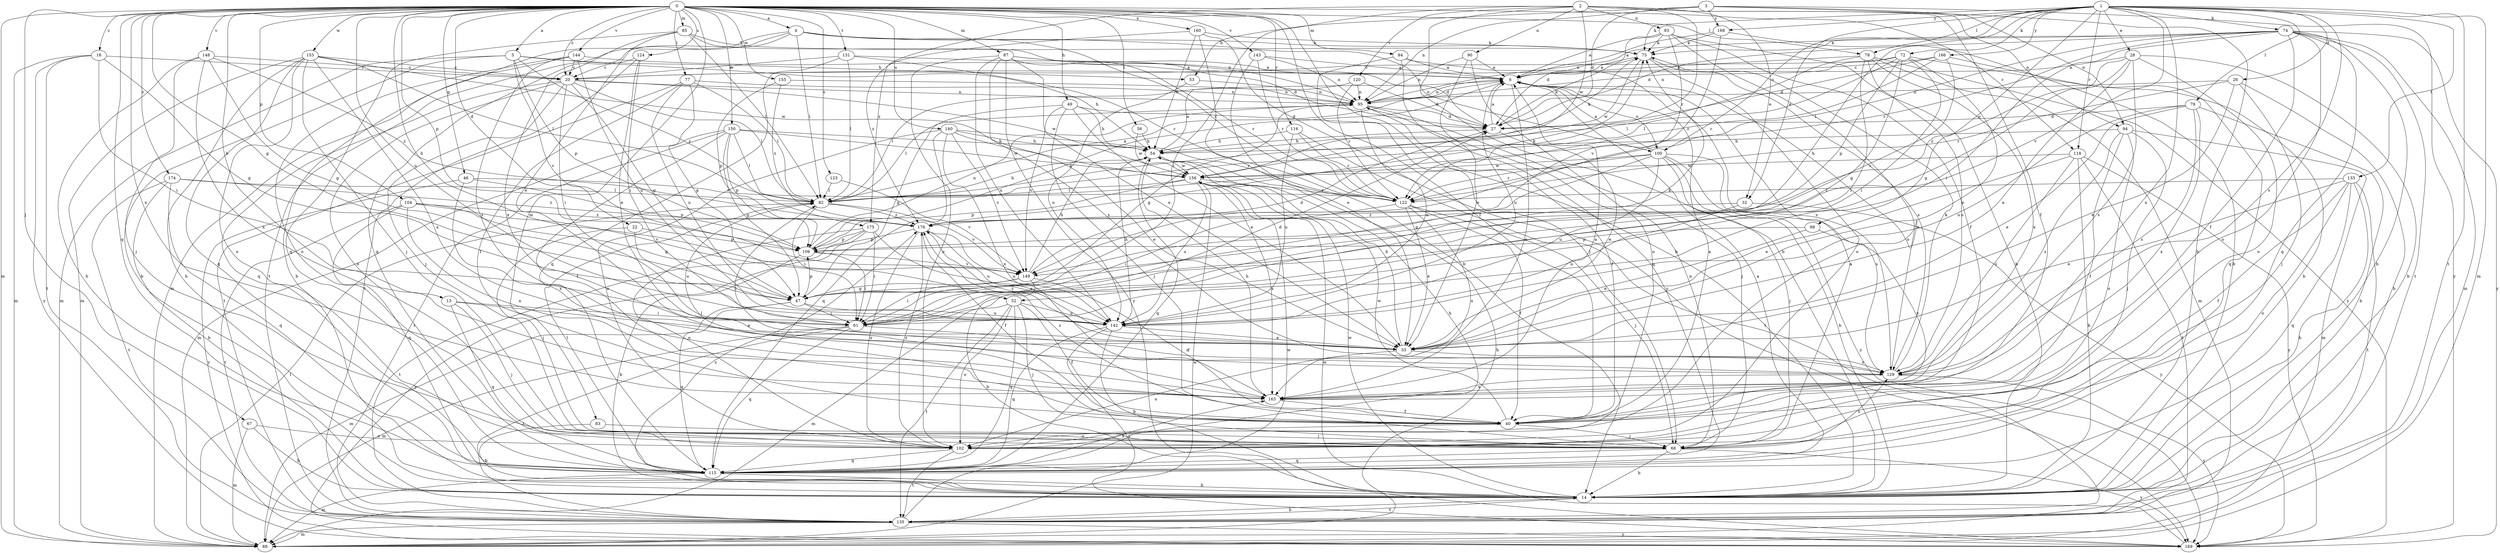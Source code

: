 strict digraph  {
0;
1;
2;
3;
4;
5;
6;
13;
14;
18;
20;
22;
26;
27;
28;
32;
33;
40;
46;
47;
49;
52;
53;
54;
56;
61;
67;
68;
72;
74;
75;
77;
78;
79;
82;
83;
84;
85;
87;
88;
90;
93;
94;
95;
98;
100;
102;
104;
109;
115;
116;
118;
120;
122;
123;
124;
129;
131;
133;
135;
140;
142;
143;
144;
148;
149;
150;
153;
155;
156;
160;
163;
166;
168;
169;
174;
175;
176;
0 -> 4  [label=a];
0 -> 5  [label=a];
0 -> 13  [label=b];
0 -> 14  [label=b];
0 -> 18  [label=c];
0 -> 20  [label=c];
0 -> 22  [label=d];
0 -> 40  [label=f];
0 -> 46  [label=g];
0 -> 47  [label=g];
0 -> 49  [label=h];
0 -> 52  [label=h];
0 -> 56  [label=i];
0 -> 67  [label=j];
0 -> 77  [label=l];
0 -> 78  [label=l];
0 -> 83  [label=m];
0 -> 84  [label=m];
0 -> 85  [label=m];
0 -> 87  [label=m];
0 -> 88  [label=m];
0 -> 104  [label=p];
0 -> 109  [label=p];
0 -> 115  [label=q];
0 -> 116  [label=r];
0 -> 118  [label=r];
0 -> 123  [label=s];
0 -> 124  [label=s];
0 -> 131  [label=t];
0 -> 140  [label=u];
0 -> 142  [label=u];
0 -> 143  [label=v];
0 -> 144  [label=v];
0 -> 148  [label=v];
0 -> 150  [label=w];
0 -> 153  [label=w];
0 -> 155  [label=w];
0 -> 160  [label=x];
0 -> 163  [label=x];
0 -> 174  [label=z];
1 -> 26  [label=d];
1 -> 28  [label=e];
1 -> 32  [label=e];
1 -> 52  [label=h];
1 -> 72  [label=k];
1 -> 74  [label=k];
1 -> 75  [label=k];
1 -> 78  [label=l];
1 -> 79  [label=l];
1 -> 88  [label=m];
1 -> 98  [label=o];
1 -> 100  [label=o];
1 -> 118  [label=r];
1 -> 129  [label=s];
1 -> 133  [label=t];
1 -> 135  [label=t];
1 -> 149  [label=v];
1 -> 163  [label=x];
1 -> 166  [label=y];
1 -> 168  [label=y];
2 -> 14  [label=b];
2 -> 32  [label=e];
2 -> 40  [label=f];
2 -> 61  [label=i];
2 -> 90  [label=n];
2 -> 93  [label=n];
2 -> 94  [label=n];
2 -> 120  [label=r];
2 -> 122  [label=r];
2 -> 156  [label=w];
2 -> 175  [label=z];
3 -> 14  [label=b];
3 -> 27  [label=d];
3 -> 53  [label=h];
3 -> 94  [label=n];
3 -> 95  [label=n];
3 -> 168  [label=y];
3 -> 169  [label=y];
4 -> 75  [label=k];
4 -> 82  [label=l];
4 -> 88  [label=m];
4 -> 100  [label=o];
4 -> 115  [label=q];
4 -> 122  [label=r];
4 -> 135  [label=t];
5 -> 14  [label=b];
5 -> 53  [label=h];
5 -> 54  [label=h];
5 -> 88  [label=m];
5 -> 109  [label=p];
5 -> 149  [label=v];
5 -> 175  [label=z];
6 -> 95  [label=n];
6 -> 100  [label=o];
6 -> 142  [label=u];
6 -> 163  [label=x];
13 -> 33  [label=e];
13 -> 61  [label=i];
13 -> 68  [label=j];
13 -> 115  [label=q];
14 -> 135  [label=t];
14 -> 156  [label=w];
14 -> 176  [label=z];
18 -> 20  [label=c];
18 -> 47  [label=g];
18 -> 61  [label=i];
18 -> 88  [label=m];
18 -> 135  [label=t];
18 -> 169  [label=y];
20 -> 47  [label=g];
20 -> 61  [label=i];
20 -> 68  [label=j];
20 -> 82  [label=l];
20 -> 95  [label=n];
20 -> 102  [label=o];
20 -> 115  [label=q];
20 -> 156  [label=w];
22 -> 68  [label=j];
22 -> 109  [label=p];
22 -> 142  [label=u];
26 -> 14  [label=b];
26 -> 33  [label=e];
26 -> 68  [label=j];
26 -> 95  [label=n];
26 -> 122  [label=r];
27 -> 6  [label=a];
27 -> 33  [label=e];
27 -> 54  [label=h];
27 -> 75  [label=k];
28 -> 6  [label=a];
28 -> 14  [label=b];
28 -> 33  [label=e];
28 -> 47  [label=g];
28 -> 102  [label=o];
28 -> 129  [label=s];
28 -> 176  [label=z];
32 -> 142  [label=u];
32 -> 169  [label=y];
32 -> 176  [label=z];
33 -> 54  [label=h];
33 -> 102  [label=o];
33 -> 129  [label=s];
33 -> 176  [label=z];
40 -> 6  [label=a];
40 -> 68  [label=j];
40 -> 82  [label=l];
40 -> 102  [label=o];
40 -> 156  [label=w];
40 -> 176  [label=z];
46 -> 109  [label=p];
46 -> 122  [label=r];
46 -> 163  [label=x];
46 -> 169  [label=y];
47 -> 61  [label=i];
47 -> 88  [label=m];
47 -> 109  [label=p];
47 -> 115  [label=q];
47 -> 142  [label=u];
49 -> 27  [label=d];
49 -> 33  [label=e];
49 -> 47  [label=g];
49 -> 54  [label=h];
49 -> 68  [label=j];
49 -> 149  [label=v];
52 -> 40  [label=f];
52 -> 68  [label=j];
52 -> 88  [label=m];
52 -> 102  [label=o];
52 -> 115  [label=q];
52 -> 135  [label=t];
52 -> 142  [label=u];
53 -> 95  [label=n];
53 -> 142  [label=u];
54 -> 6  [label=a];
54 -> 75  [label=k];
54 -> 115  [label=q];
54 -> 156  [label=w];
56 -> 54  [label=h];
56 -> 156  [label=w];
61 -> 27  [label=d];
61 -> 75  [label=k];
61 -> 88  [label=m];
61 -> 115  [label=q];
61 -> 129  [label=s];
61 -> 135  [label=t];
67 -> 14  [label=b];
67 -> 88  [label=m];
67 -> 102  [label=o];
68 -> 6  [label=a];
68 -> 14  [label=b];
68 -> 95  [label=n];
68 -> 115  [label=q];
68 -> 129  [label=s];
68 -> 169  [label=y];
72 -> 14  [label=b];
72 -> 20  [label=c];
72 -> 33  [label=e];
72 -> 47  [label=g];
72 -> 61  [label=i];
72 -> 82  [label=l];
72 -> 95  [label=n];
72 -> 109  [label=p];
74 -> 14  [label=b];
74 -> 27  [label=d];
74 -> 40  [label=f];
74 -> 61  [label=i];
74 -> 75  [label=k];
74 -> 82  [label=l];
74 -> 88  [label=m];
74 -> 95  [label=n];
74 -> 102  [label=o];
74 -> 115  [label=q];
74 -> 122  [label=r];
74 -> 135  [label=t];
74 -> 169  [label=y];
75 -> 6  [label=a];
75 -> 102  [label=o];
75 -> 129  [label=s];
75 -> 156  [label=w];
77 -> 40  [label=f];
77 -> 47  [label=g];
77 -> 82  [label=l];
77 -> 95  [label=n];
77 -> 135  [label=t];
77 -> 142  [label=u];
78 -> 6  [label=a];
78 -> 61  [label=i];
78 -> 82  [label=l];
78 -> 88  [label=m];
78 -> 129  [label=s];
78 -> 163  [label=x];
78 -> 169  [label=y];
79 -> 14  [label=b];
79 -> 27  [label=d];
79 -> 33  [label=e];
79 -> 129  [label=s];
79 -> 142  [label=u];
79 -> 163  [label=x];
82 -> 6  [label=a];
82 -> 54  [label=h];
82 -> 61  [label=i];
82 -> 149  [label=v];
82 -> 176  [label=z];
83 -> 14  [label=b];
83 -> 68  [label=j];
84 -> 6  [label=a];
84 -> 68  [label=j];
84 -> 115  [label=q];
84 -> 129  [label=s];
85 -> 33  [label=e];
85 -> 75  [label=k];
85 -> 82  [label=l];
85 -> 95  [label=n];
85 -> 115  [label=q];
85 -> 163  [label=x];
87 -> 6  [label=a];
87 -> 27  [label=d];
87 -> 33  [label=e];
87 -> 102  [label=o];
87 -> 122  [label=r];
87 -> 129  [label=s];
87 -> 142  [label=u];
87 -> 169  [label=y];
88 -> 54  [label=h];
88 -> 82  [label=l];
88 -> 156  [label=w];
90 -> 6  [label=a];
90 -> 33  [label=e];
90 -> 95  [label=n];
90 -> 102  [label=o];
93 -> 6  [label=a];
93 -> 14  [label=b];
93 -> 27  [label=d];
93 -> 40  [label=f];
93 -> 75  [label=k];
93 -> 102  [label=o];
93 -> 149  [label=v];
94 -> 40  [label=f];
94 -> 54  [label=h];
94 -> 68  [label=j];
94 -> 88  [label=m];
94 -> 102  [label=o];
94 -> 129  [label=s];
95 -> 27  [label=d];
95 -> 40  [label=f];
95 -> 47  [label=g];
95 -> 68  [label=j];
95 -> 82  [label=l];
95 -> 142  [label=u];
98 -> 33  [label=e];
98 -> 109  [label=p];
98 -> 163  [label=x];
100 -> 6  [label=a];
100 -> 14  [label=b];
100 -> 47  [label=g];
100 -> 68  [label=j];
100 -> 122  [label=r];
100 -> 129  [label=s];
100 -> 142  [label=u];
100 -> 156  [label=w];
100 -> 169  [label=y];
102 -> 115  [label=q];
102 -> 135  [label=t];
102 -> 176  [label=z];
104 -> 47  [label=g];
104 -> 115  [label=q];
104 -> 135  [label=t];
104 -> 149  [label=v];
104 -> 163  [label=x];
104 -> 176  [label=z];
109 -> 6  [label=a];
109 -> 14  [label=b];
109 -> 61  [label=i];
109 -> 95  [label=n];
109 -> 149  [label=v];
115 -> 6  [label=a];
115 -> 14  [label=b];
115 -> 54  [label=h];
115 -> 82  [label=l];
115 -> 88  [label=m];
115 -> 163  [label=x];
116 -> 54  [label=h];
116 -> 122  [label=r];
116 -> 135  [label=t];
116 -> 142  [label=u];
118 -> 14  [label=b];
118 -> 33  [label=e];
118 -> 129  [label=s];
118 -> 135  [label=t];
118 -> 156  [label=w];
118 -> 169  [label=y];
120 -> 27  [label=d];
120 -> 82  [label=l];
120 -> 95  [label=n];
120 -> 122  [label=r];
122 -> 33  [label=e];
122 -> 40  [label=f];
122 -> 61  [label=i];
122 -> 68  [label=j];
122 -> 163  [label=x];
123 -> 82  [label=l];
123 -> 149  [label=v];
124 -> 20  [label=c];
124 -> 33  [label=e];
124 -> 61  [label=i];
124 -> 135  [label=t];
129 -> 6  [label=a];
129 -> 75  [label=k];
129 -> 82  [label=l];
129 -> 163  [label=x];
129 -> 169  [label=y];
131 -> 20  [label=c];
131 -> 27  [label=d];
131 -> 82  [label=l];
131 -> 115  [label=q];
131 -> 122  [label=r];
133 -> 14  [label=b];
133 -> 33  [label=e];
133 -> 40  [label=f];
133 -> 102  [label=o];
133 -> 115  [label=q];
133 -> 122  [label=r];
133 -> 135  [label=t];
135 -> 14  [label=b];
135 -> 88  [label=m];
135 -> 156  [label=w];
135 -> 169  [label=y];
140 -> 33  [label=e];
140 -> 54  [label=h];
140 -> 102  [label=o];
140 -> 115  [label=q];
140 -> 122  [label=r];
140 -> 149  [label=v];
140 -> 163  [label=x];
142 -> 14  [label=b];
142 -> 33  [label=e];
142 -> 54  [label=h];
142 -> 115  [label=q];
142 -> 169  [label=y];
143 -> 6  [label=a];
143 -> 33  [label=e];
143 -> 95  [label=n];
143 -> 122  [label=r];
144 -> 6  [label=a];
144 -> 14  [label=b];
144 -> 20  [label=c];
144 -> 102  [label=o];
144 -> 129  [label=s];
144 -> 142  [label=u];
148 -> 14  [label=b];
148 -> 20  [label=c];
148 -> 47  [label=g];
148 -> 68  [label=j];
148 -> 163  [label=x];
148 -> 176  [label=z];
149 -> 14  [label=b];
149 -> 27  [label=d];
149 -> 40  [label=f];
149 -> 47  [label=g];
149 -> 54  [label=h];
149 -> 61  [label=i];
150 -> 40  [label=f];
150 -> 47  [label=g];
150 -> 54  [label=h];
150 -> 82  [label=l];
150 -> 88  [label=m];
150 -> 109  [label=p];
150 -> 135  [label=t];
150 -> 156  [label=w];
153 -> 14  [label=b];
153 -> 20  [label=c];
153 -> 68  [label=j];
153 -> 82  [label=l];
153 -> 88  [label=m];
153 -> 102  [label=o];
153 -> 115  [label=q];
153 -> 156  [label=w];
153 -> 163  [label=x];
155 -> 95  [label=n];
155 -> 109  [label=p];
155 -> 176  [label=z];
156 -> 82  [label=l];
156 -> 109  [label=p];
156 -> 122  [label=r];
156 -> 142  [label=u];
156 -> 163  [label=x];
160 -> 14  [label=b];
160 -> 54  [label=h];
160 -> 75  [label=k];
160 -> 169  [label=y];
160 -> 176  [label=z];
163 -> 6  [label=a];
163 -> 40  [label=f];
163 -> 54  [label=h];
166 -> 20  [label=c];
166 -> 27  [label=d];
166 -> 115  [label=q];
166 -> 122  [label=r];
166 -> 149  [label=v];
168 -> 6  [label=a];
168 -> 14  [label=b];
168 -> 75  [label=k];
168 -> 176  [label=z];
169 -> 156  [label=w];
174 -> 14  [label=b];
174 -> 82  [label=l];
174 -> 115  [label=q];
174 -> 135  [label=t];
174 -> 176  [label=z];
175 -> 61  [label=i];
175 -> 102  [label=o];
175 -> 109  [label=p];
175 -> 135  [label=t];
175 -> 142  [label=u];
175 -> 169  [label=y];
176 -> 33  [label=e];
176 -> 40  [label=f];
176 -> 75  [label=k];
176 -> 102  [label=o];
176 -> 109  [label=p];
176 -> 142  [label=u];
}

